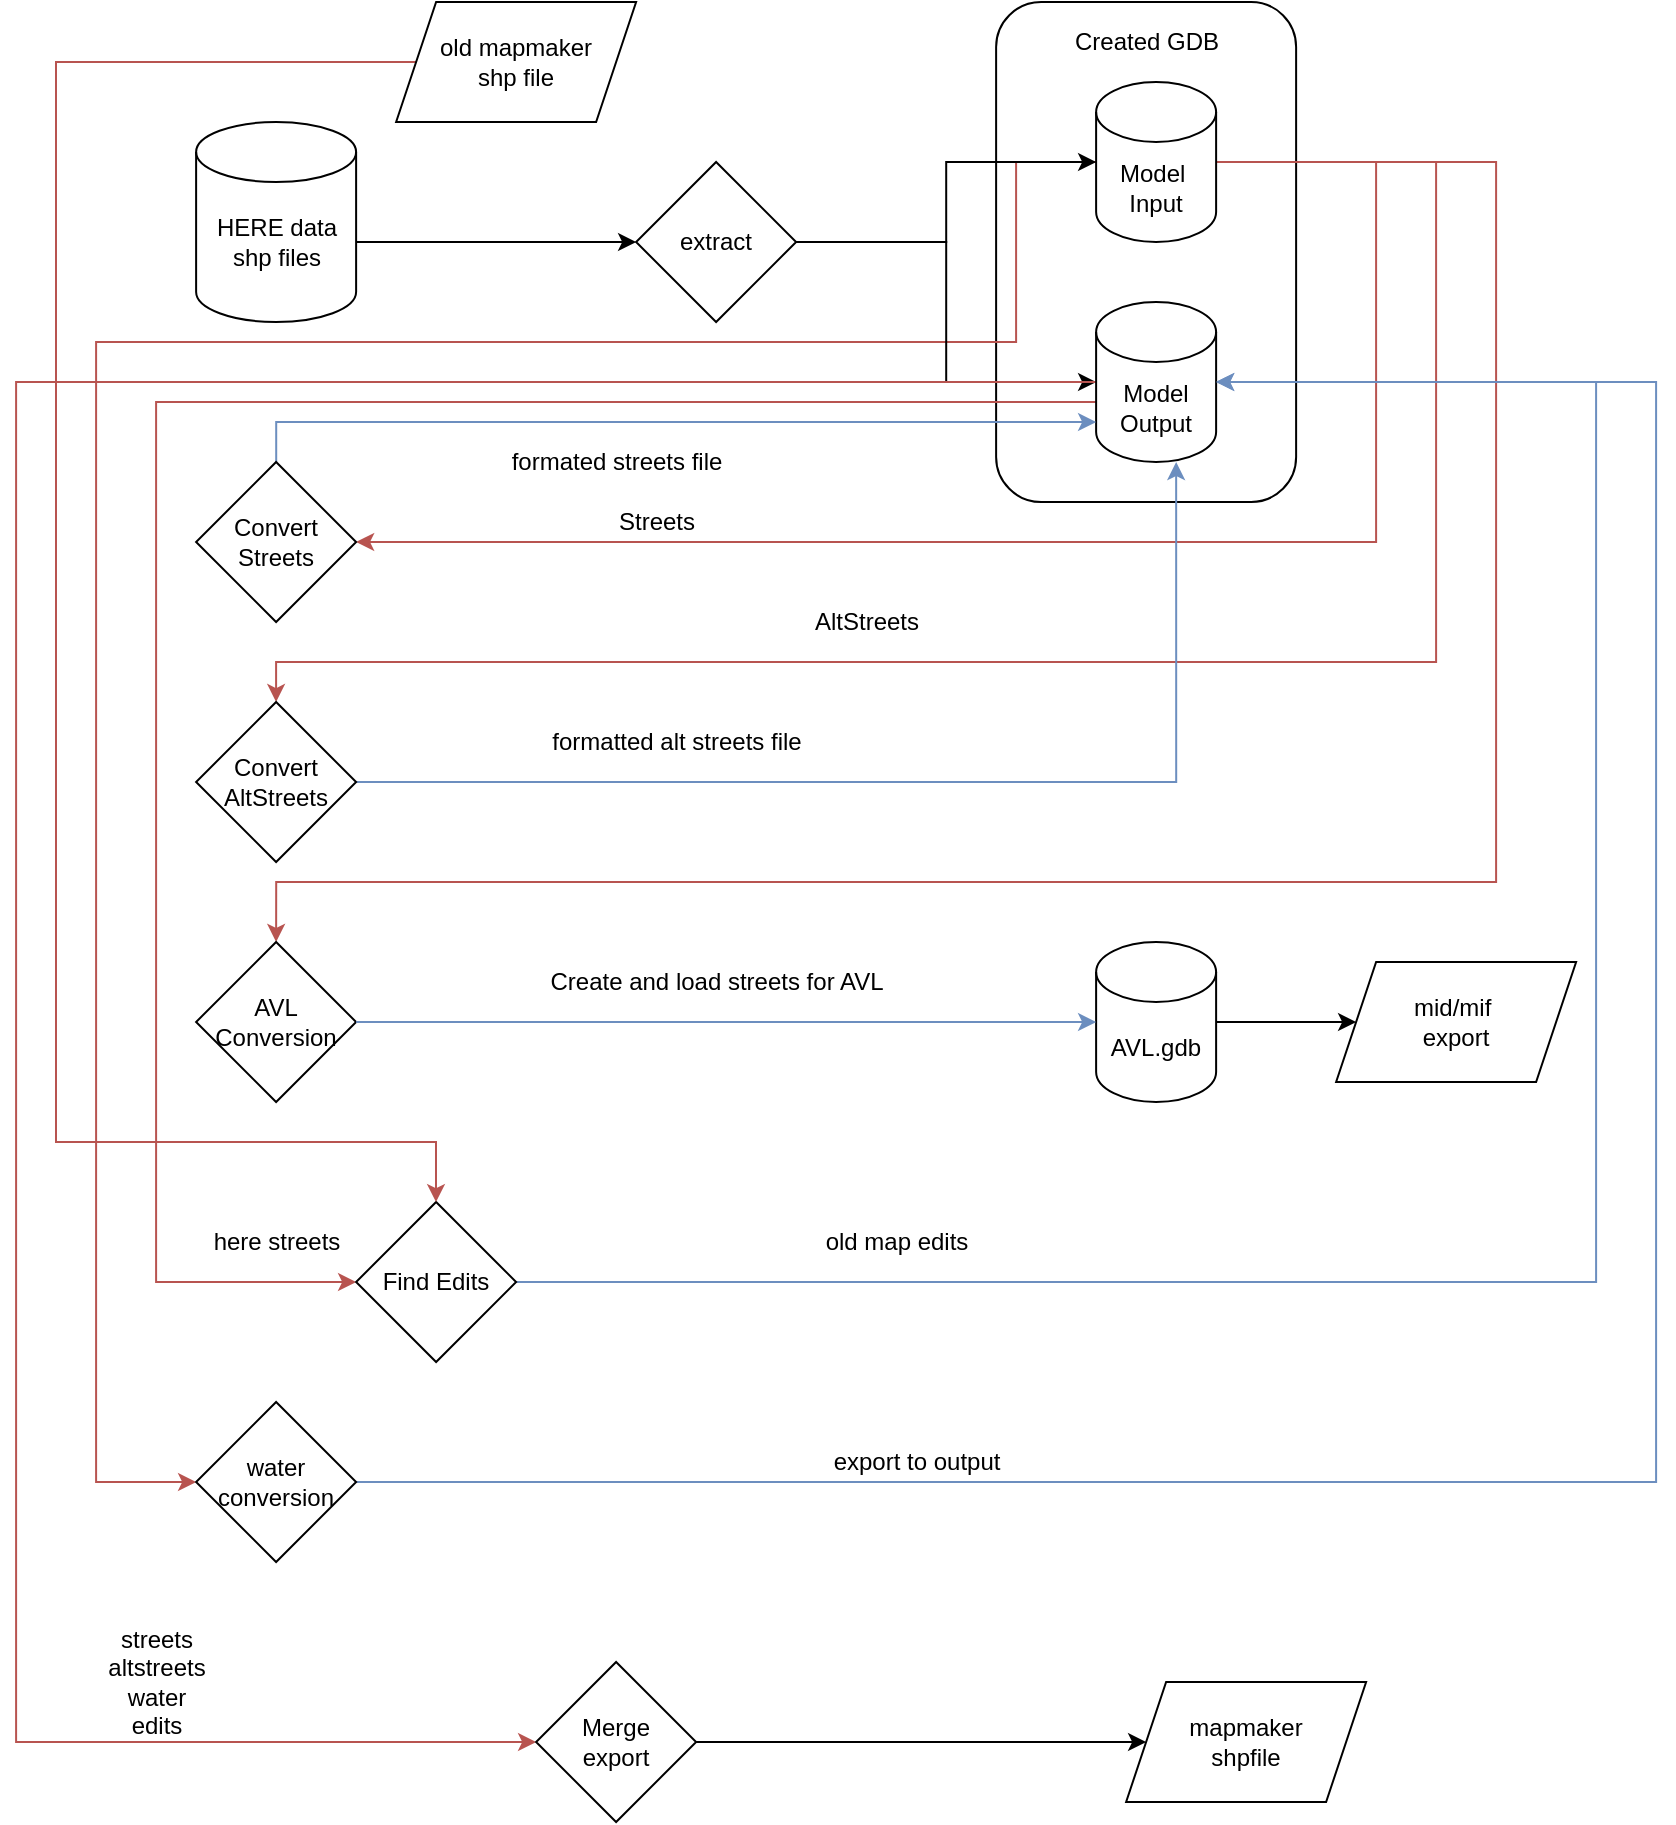 <mxfile version="14.4.3" type="device"><diagram id="LJeuCCWnz1MpXryp7d-x" name="Page-1"><mxGraphModel dx="1673" dy="967" grid="1" gridSize="10" guides="1" tooltips="1" connect="1" arrows="1" fold="1" page="1" pageScale="1" pageWidth="850" pageHeight="1100" math="0" shadow="0"><root><mxCell id="0"/><mxCell id="1" parent="0"/><mxCell id="lMrp68wa7GvUYHQ3bhTc-10" value="" style="rounded=1;whiteSpace=wrap;html=1;" vertex="1" parent="1"><mxGeometry x="500.06" y="10" width="150" height="250" as="geometry"/></mxCell><mxCell id="lMrp68wa7GvUYHQ3bhTc-3" value="" style="group" vertex="1" connectable="0" parent="1"><mxGeometry x="100.06" y="70" width="80" height="100" as="geometry"/></mxCell><mxCell id="lMrp68wa7GvUYHQ3bhTc-1" value="" style="shape=cylinder3;whiteSpace=wrap;html=1;boundedLbl=1;backgroundOutline=1;size=15;" vertex="1" parent="lMrp68wa7GvUYHQ3bhTc-3"><mxGeometry width="80" height="100" as="geometry"/></mxCell><mxCell id="lMrp68wa7GvUYHQ3bhTc-2" value="HERE data &lt;br&gt;shp files" style="text;html=1;align=center;verticalAlign=middle;resizable=0;points=[];autosize=1;" vertex="1" parent="lMrp68wa7GvUYHQ3bhTc-3"><mxGeometry y="45" width="80" height="30" as="geometry"/></mxCell><mxCell id="lMrp68wa7GvUYHQ3bhTc-14" style="edgeStyle=orthogonalEdgeStyle;rounded=0;orthogonalLoop=1;jettySize=auto;html=1;fillColor=#f8cecc;strokeColor=#b85450;" edge="1" parent="1" source="lMrp68wa7GvUYHQ3bhTc-4" target="lMrp68wa7GvUYHQ3bhTc-13"><mxGeometry relative="1" as="geometry"><Array as="points"><mxPoint x="690.06" y="90"/><mxPoint x="690.06" y="280"/></Array></mxGeometry></mxCell><mxCell id="lMrp68wa7GvUYHQ3bhTc-20" style="edgeStyle=orthogonalEdgeStyle;rounded=0;orthogonalLoop=1;jettySize=auto;html=1;fillColor=#f8cecc;strokeColor=#b85450;" edge="1" parent="1" source="lMrp68wa7GvUYHQ3bhTc-4" target="lMrp68wa7GvUYHQ3bhTc-18"><mxGeometry relative="1" as="geometry"><Array as="points"><mxPoint x="720.06" y="90"/><mxPoint x="720.06" y="340"/><mxPoint x="140.06" y="340"/></Array></mxGeometry></mxCell><mxCell id="lMrp68wa7GvUYHQ3bhTc-29" style="edgeStyle=orthogonalEdgeStyle;rounded=0;orthogonalLoop=1;jettySize=auto;html=1;fillColor=#f8cecc;strokeColor=#b85450;entryX=0.5;entryY=0;entryDx=0;entryDy=0;" edge="1" parent="1" source="lMrp68wa7GvUYHQ3bhTc-4" target="lMrp68wa7GvUYHQ3bhTc-25"><mxGeometry relative="1" as="geometry"><mxPoint x="140.06" y="450" as="targetPoint"/><Array as="points"><mxPoint x="750.06" y="90"/><mxPoint x="750.06" y="450"/><mxPoint x="140.06" y="450"/></Array></mxGeometry></mxCell><mxCell id="lMrp68wa7GvUYHQ3bhTc-42" style="edgeStyle=orthogonalEdgeStyle;rounded=0;orthogonalLoop=1;jettySize=auto;html=1;fillColor=#f8cecc;strokeColor=#b85450;entryX=0;entryY=0.5;entryDx=0;entryDy=0;" edge="1" parent="1" source="lMrp68wa7GvUYHQ3bhTc-4" target="lMrp68wa7GvUYHQ3bhTc-41"><mxGeometry relative="1" as="geometry"><Array as="points"><mxPoint x="510.06" y="90"/><mxPoint x="510.06" y="180"/><mxPoint x="50.06" y="180"/><mxPoint x="50.06" y="750"/></Array></mxGeometry></mxCell><mxCell id="lMrp68wa7GvUYHQ3bhTc-4" value="Model&amp;nbsp;&lt;br&gt;Input" style="shape=cylinder3;whiteSpace=wrap;html=1;boundedLbl=1;backgroundOutline=1;size=15;" vertex="1" parent="1"><mxGeometry x="550.06" y="50" width="60" height="80" as="geometry"/></mxCell><mxCell id="lMrp68wa7GvUYHQ3bhTc-7" style="edgeStyle=orthogonalEdgeStyle;rounded=0;orthogonalLoop=1;jettySize=auto;html=1;" edge="1" parent="1" source="lMrp68wa7GvUYHQ3bhTc-5" target="lMrp68wa7GvUYHQ3bhTc-4"><mxGeometry relative="1" as="geometry"/></mxCell><mxCell id="lMrp68wa7GvUYHQ3bhTc-9" style="edgeStyle=orthogonalEdgeStyle;rounded=0;orthogonalLoop=1;jettySize=auto;html=1;" edge="1" parent="1" source="lMrp68wa7GvUYHQ3bhTc-5" target="lMrp68wa7GvUYHQ3bhTc-8"><mxGeometry relative="1" as="geometry"/></mxCell><mxCell id="lMrp68wa7GvUYHQ3bhTc-5" value="extract" style="rhombus;whiteSpace=wrap;html=1;" vertex="1" parent="1"><mxGeometry x="320.06" y="90" width="80" height="80" as="geometry"/></mxCell><mxCell id="lMrp68wa7GvUYHQ3bhTc-6" style="edgeStyle=orthogonalEdgeStyle;rounded=0;orthogonalLoop=1;jettySize=auto;html=1;" edge="1" parent="1" source="lMrp68wa7GvUYHQ3bhTc-2" target="lMrp68wa7GvUYHQ3bhTc-5"><mxGeometry relative="1" as="geometry"/></mxCell><mxCell id="lMrp68wa7GvUYHQ3bhTc-37" style="edgeStyle=orthogonalEdgeStyle;rounded=0;orthogonalLoop=1;jettySize=auto;html=1;entryX=0;entryY=0.5;entryDx=0;entryDy=0;fillColor=#f8cecc;strokeColor=#b85450;" edge="1" parent="1" source="lMrp68wa7GvUYHQ3bhTc-8" target="lMrp68wa7GvUYHQ3bhTc-32"><mxGeometry relative="1" as="geometry"><Array as="points"><mxPoint x="80.06" y="210"/><mxPoint x="80.06" y="650"/></Array></mxGeometry></mxCell><mxCell id="lMrp68wa7GvUYHQ3bhTc-50" style="edgeStyle=orthogonalEdgeStyle;rounded=0;orthogonalLoop=1;jettySize=auto;html=1;entryX=0;entryY=0.5;entryDx=0;entryDy=0;fillColor=#f8cecc;strokeColor=#b85450;" edge="1" parent="1" source="lMrp68wa7GvUYHQ3bhTc-8" target="lMrp68wa7GvUYHQ3bhTc-48"><mxGeometry relative="1" as="geometry"><Array as="points"><mxPoint x="10.06" y="200"/><mxPoint x="10.06" y="880"/></Array></mxGeometry></mxCell><mxCell id="lMrp68wa7GvUYHQ3bhTc-8" value="Model&lt;br&gt;Output" style="shape=cylinder3;whiteSpace=wrap;html=1;boundedLbl=1;backgroundOutline=1;size=15;" vertex="1" parent="1"><mxGeometry x="550.06" y="160" width="60" height="80" as="geometry"/></mxCell><mxCell id="lMrp68wa7GvUYHQ3bhTc-11" value="Created GDB" style="text;html=1;align=center;verticalAlign=middle;resizable=0;points=[];autosize=1;" vertex="1" parent="1"><mxGeometry x="530.06" y="20" width="90" height="20" as="geometry"/></mxCell><mxCell id="lMrp68wa7GvUYHQ3bhTc-16" style="edgeStyle=orthogonalEdgeStyle;rounded=0;orthogonalLoop=1;jettySize=auto;html=1;fillColor=#dae8fc;strokeColor=#6c8ebf;" edge="1" parent="1" source="lMrp68wa7GvUYHQ3bhTc-13" target="lMrp68wa7GvUYHQ3bhTc-8"><mxGeometry relative="1" as="geometry"><Array as="points"><mxPoint x="140.06" y="220"/></Array></mxGeometry></mxCell><mxCell id="lMrp68wa7GvUYHQ3bhTc-13" value="Convert Streets" style="rhombus;whiteSpace=wrap;html=1;" vertex="1" parent="1"><mxGeometry x="100.06" y="240" width="80" height="80" as="geometry"/></mxCell><mxCell id="lMrp68wa7GvUYHQ3bhTc-17" value="formated streets file" style="text;html=1;align=center;verticalAlign=middle;resizable=0;points=[];autosize=1;" vertex="1" parent="1"><mxGeometry x="250.06" y="230" width="120" height="20" as="geometry"/></mxCell><mxCell id="lMrp68wa7GvUYHQ3bhTc-19" style="edgeStyle=orthogonalEdgeStyle;rounded=0;orthogonalLoop=1;jettySize=auto;html=1;entryX=0.667;entryY=1;entryDx=0;entryDy=0;entryPerimeter=0;fillColor=#dae8fc;strokeColor=#6c8ebf;" edge="1" parent="1" source="lMrp68wa7GvUYHQ3bhTc-18" target="lMrp68wa7GvUYHQ3bhTc-8"><mxGeometry relative="1" as="geometry"/></mxCell><mxCell id="lMrp68wa7GvUYHQ3bhTc-18" value="Convert AltStreets" style="rhombus;whiteSpace=wrap;html=1;" vertex="1" parent="1"><mxGeometry x="100.06" y="360" width="80" height="80" as="geometry"/></mxCell><mxCell id="lMrp68wa7GvUYHQ3bhTc-21" value="formatted alt streets file" style="text;html=1;align=center;verticalAlign=middle;resizable=0;points=[];autosize=1;" vertex="1" parent="1"><mxGeometry x="270.06" y="370" width="140" height="20" as="geometry"/></mxCell><mxCell id="lMrp68wa7GvUYHQ3bhTc-22" value="AltStreets" style="text;html=1;align=center;verticalAlign=middle;resizable=0;points=[];autosize=1;" vertex="1" parent="1"><mxGeometry x="400.06" y="310" width="70" height="20" as="geometry"/></mxCell><mxCell id="lMrp68wa7GvUYHQ3bhTc-23" value="Streets" style="text;html=1;align=center;verticalAlign=middle;resizable=0;points=[];autosize=1;" vertex="1" parent="1"><mxGeometry x="305.06" y="260" width="50" height="20" as="geometry"/></mxCell><mxCell id="lMrp68wa7GvUYHQ3bhTc-25" value="AVL&lt;br&gt;Conversion" style="rhombus;whiteSpace=wrap;html=1;" vertex="1" parent="1"><mxGeometry x="100.06" y="480" width="80" height="80" as="geometry"/></mxCell><mxCell id="lMrp68wa7GvUYHQ3bhTc-31" value="" style="edgeStyle=orthogonalEdgeStyle;rounded=0;orthogonalLoop=1;jettySize=auto;html=1;" edge="1" parent="1" source="lMrp68wa7GvUYHQ3bhTc-26"><mxGeometry relative="1" as="geometry"><mxPoint x="680.06" y="520" as="targetPoint"/></mxGeometry></mxCell><mxCell id="lMrp68wa7GvUYHQ3bhTc-26" value="AVL.gdb" style="shape=cylinder3;whiteSpace=wrap;html=1;boundedLbl=1;backgroundOutline=1;size=15;" vertex="1" parent="1"><mxGeometry x="550.06" y="480" width="60" height="80" as="geometry"/></mxCell><mxCell id="lMrp68wa7GvUYHQ3bhTc-27" value="" style="endArrow=classic;html=1;fillColor=#dae8fc;strokeColor=#6c8ebf;" edge="1" parent="1" source="lMrp68wa7GvUYHQ3bhTc-25" target="lMrp68wa7GvUYHQ3bhTc-26"><mxGeometry width="50" height="50" relative="1" as="geometry"><mxPoint x="600.06" y="420" as="sourcePoint"/><mxPoint x="650.06" y="370" as="targetPoint"/></mxGeometry></mxCell><mxCell id="lMrp68wa7GvUYHQ3bhTc-28" value="Create and load streets for AVL" style="text;html=1;align=center;verticalAlign=middle;resizable=0;points=[];autosize=1;" vertex="1" parent="1"><mxGeometry x="270.06" y="490" width="180" height="20" as="geometry"/></mxCell><mxCell id="lMrp68wa7GvUYHQ3bhTc-39" style="edgeStyle=orthogonalEdgeStyle;rounded=0;orthogonalLoop=1;jettySize=auto;html=1;fillColor=#dae8fc;strokeColor=#6c8ebf;" edge="1" parent="1" source="lMrp68wa7GvUYHQ3bhTc-32" target="lMrp68wa7GvUYHQ3bhTc-8"><mxGeometry relative="1" as="geometry"><Array as="points"><mxPoint x="800.06" y="650"/><mxPoint x="800.06" y="200"/></Array></mxGeometry></mxCell><mxCell id="lMrp68wa7GvUYHQ3bhTc-32" value="Find Edits" style="rhombus;whiteSpace=wrap;html=1;" vertex="1" parent="1"><mxGeometry x="180.06" y="610" width="80" height="80" as="geometry"/></mxCell><mxCell id="lMrp68wa7GvUYHQ3bhTc-34" value="&lt;span&gt;mid/mif&amp;nbsp;&lt;/span&gt;&lt;br&gt;&lt;span&gt;export&lt;/span&gt;" style="shape=parallelogram;perimeter=parallelogramPerimeter;whiteSpace=wrap;html=1;fixedSize=1;" vertex="1" parent="1"><mxGeometry x="670.06" y="490" width="120" height="60" as="geometry"/></mxCell><mxCell id="lMrp68wa7GvUYHQ3bhTc-54" style="edgeStyle=orthogonalEdgeStyle;rounded=0;orthogonalLoop=1;jettySize=auto;html=1;fillColor=#f8cecc;strokeColor=#b85450;" edge="1" parent="1" source="lMrp68wa7GvUYHQ3bhTc-35" target="lMrp68wa7GvUYHQ3bhTc-32"><mxGeometry relative="1" as="geometry"><Array as="points"><mxPoint x="30" y="40"/><mxPoint x="30" y="580"/><mxPoint x="220" y="580"/></Array></mxGeometry></mxCell><mxCell id="lMrp68wa7GvUYHQ3bhTc-35" value="old mapmaker &lt;br&gt;shp file" style="shape=parallelogram;perimeter=parallelogramPerimeter;whiteSpace=wrap;html=1;fixedSize=1;" vertex="1" parent="1"><mxGeometry x="200.06" y="10" width="120" height="60" as="geometry"/></mxCell><mxCell id="lMrp68wa7GvUYHQ3bhTc-40" value="old map edits" style="text;html=1;align=center;verticalAlign=middle;resizable=0;points=[];autosize=1;" vertex="1" parent="1"><mxGeometry x="405.06" y="620" width="90" height="20" as="geometry"/></mxCell><mxCell id="lMrp68wa7GvUYHQ3bhTc-46" style="edgeStyle=orthogonalEdgeStyle;rounded=0;orthogonalLoop=1;jettySize=auto;html=1;fillColor=#dae8fc;strokeColor=#6c8ebf;" edge="1" parent="1" source="lMrp68wa7GvUYHQ3bhTc-41" target="lMrp68wa7GvUYHQ3bhTc-8"><mxGeometry relative="1" as="geometry"><Array as="points"><mxPoint x="830.06" y="750"/><mxPoint x="830.06" y="200"/></Array></mxGeometry></mxCell><mxCell id="lMrp68wa7GvUYHQ3bhTc-41" value="water conversion" style="rhombus;whiteSpace=wrap;html=1;" vertex="1" parent="1"><mxGeometry x="100.06" y="710" width="80" height="80" as="geometry"/></mxCell><mxCell id="lMrp68wa7GvUYHQ3bhTc-44" value="export to output" style="text;html=1;align=center;verticalAlign=middle;resizable=0;points=[];autosize=1;" vertex="1" parent="1"><mxGeometry x="410.06" y="730" width="100" height="20" as="geometry"/></mxCell><mxCell id="lMrp68wa7GvUYHQ3bhTc-47" value="mapmaker &lt;br&gt;shpfile" style="shape=parallelogram;perimeter=parallelogramPerimeter;whiteSpace=wrap;html=1;fixedSize=1;" vertex="1" parent="1"><mxGeometry x="565.06" y="850" width="120" height="60" as="geometry"/></mxCell><mxCell id="lMrp68wa7GvUYHQ3bhTc-49" style="edgeStyle=orthogonalEdgeStyle;rounded=0;orthogonalLoop=1;jettySize=auto;html=1;" edge="1" parent="1" source="lMrp68wa7GvUYHQ3bhTc-48" target="lMrp68wa7GvUYHQ3bhTc-47"><mxGeometry relative="1" as="geometry"/></mxCell><mxCell id="lMrp68wa7GvUYHQ3bhTc-48" value="Merge &lt;br&gt;export" style="rhombus;whiteSpace=wrap;html=1;" vertex="1" parent="1"><mxGeometry x="270.06" y="840" width="80" height="80" as="geometry"/></mxCell><mxCell id="lMrp68wa7GvUYHQ3bhTc-51" value="streets&lt;br&gt;altstreets&lt;br&gt;water&lt;br&gt;edits" style="text;html=1;align=center;verticalAlign=middle;resizable=0;points=[];autosize=1;" vertex="1" parent="1"><mxGeometry x="50.06" y="820" width="60" height="60" as="geometry"/></mxCell><mxCell id="lMrp68wa7GvUYHQ3bhTc-52" value="here streets" style="text;html=1;align=center;verticalAlign=middle;resizable=0;points=[];autosize=1;" vertex="1" parent="1"><mxGeometry x="100.06" y="620" width="80" height="20" as="geometry"/></mxCell></root></mxGraphModel></diagram></mxfile>